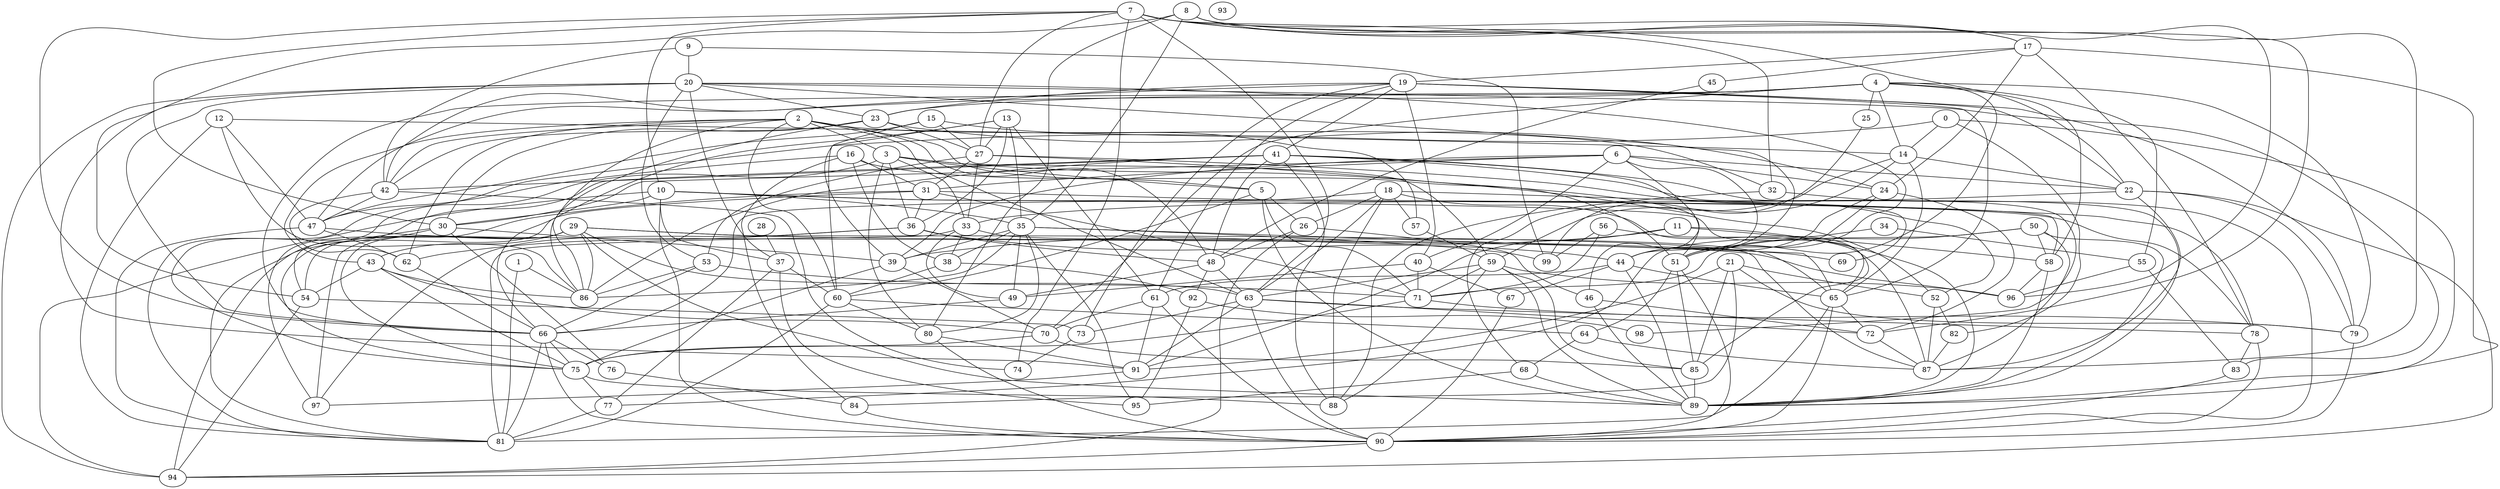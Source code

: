 strict graph "gnp_random_graph(100,0.06)" {
0;
1;
2;
3;
4;
5;
6;
7;
8;
9;
10;
11;
12;
13;
14;
15;
16;
17;
18;
19;
20;
21;
22;
23;
24;
25;
26;
27;
28;
29;
30;
31;
32;
33;
34;
35;
36;
37;
38;
39;
40;
41;
42;
43;
44;
45;
46;
47;
48;
49;
50;
51;
52;
53;
54;
55;
56;
57;
58;
59;
60;
61;
62;
63;
64;
65;
66;
67;
68;
69;
70;
71;
72;
73;
74;
75;
76;
77;
78;
79;
80;
81;
82;
83;
84;
85;
86;
87;
88;
89;
90;
91;
92;
93;
94;
95;
96;
97;
98;
99;
0 -- 81  [is_available=True, prob="1.0"];
0 -- 82  [is_available=True, prob="0.124294500016"];
0 -- 14  [is_available=True, prob="0.427853726383"];
0 -- 89  [is_available=True, prob="1.0"];
1 -- 81  [is_available=True, prob="0.431534427625"];
1 -- 86  [is_available=True, prob="0.47831091285"];
2 -- 32  [is_available=True, prob="0.86767962539"];
2 -- 3  [is_available=True, prob="1.0"];
2 -- 5  [is_available=True, prob="0.475665139364"];
2 -- 42  [is_available=True, prob="0.0658127248179"];
2 -- 43  [is_available=True, prob="0.960330965608"];
2 -- 48  [is_available=True, prob="0.694098301844"];
2 -- 86  [is_available=True, prob="0.372128165433"];
2 -- 60  [is_available=True, prob="0.071053193721"];
2 -- 62  [is_available=True, prob="0.111180168258"];
2 -- 63  [is_available=True, prob="0.851155960221"];
3 -- 33  [is_available=True, prob="1.0"];
3 -- 36  [is_available=True, prob="0.491063506241"];
3 -- 5  [is_available=True, prob="1.0"];
3 -- 75  [is_available=True, prob="0.733646427743"];
3 -- 80  [is_available=True, prob="1.0"];
3 -- 52  [is_available=True, prob="0.148695075045"];
3 -- 59  [is_available=True, prob="0.727043553618"];
4 -- 66  [is_available=True, prob="0.00645548762054"];
4 -- 70  [is_available=True, prob="0.279125517386"];
4 -- 23  [is_available=True, prob="1.0"];
4 -- 14  [is_available=True, prob="1.0"];
4 -- 47  [is_available=True, prob="0.933213347872"];
4 -- 51  [is_available=True, prob="0.819896863605"];
4 -- 55  [is_available=True, prob="1.0"];
4 -- 25  [is_available=True, prob="1.0"];
4 -- 58  [is_available=True, prob="0.185330646121"];
4 -- 79  [is_available=True, prob="0.132483883261"];
5 -- 71  [is_available=True, prob="1.0"];
5 -- 89  [is_available=True, prob="0.742182811576"];
5 -- 26  [is_available=True, prob="0.815889070728"];
5 -- 60  [is_available=True, prob="1.0"];
6 -- 39  [is_available=True, prob="0.30170314474"];
6 -- 40  [is_available=True, prob="1.0"];
6 -- 44  [is_available=True, prob="0.73365575872"];
6 -- 46  [is_available=True, prob="0.04696735046"];
6 -- 22  [is_available=True, prob="0.654016262837"];
6 -- 24  [is_available=True, prob="0.134423129222"];
6 -- 30  [is_available=True, prob="0.483767103983"];
6 -- 31  [is_available=True, prob="0.443223581357"];
7 -- 32  [is_available=True, prob="0.149113632685"];
7 -- 96  [is_available=True, prob="0.471975004707"];
7 -- 66  [is_available=True, prob="0.397050504641"];
7 -- 10  [is_available=True, prob="0.249030399153"];
7 -- 17  [is_available=True, prob="0.883682901125"];
7 -- 22  [is_available=True, prob="0.708244734424"];
7 -- 27  [is_available=True, prob="0.80699993102"];
7 -- 74  [is_available=True, prob="0.602963029677"];
7 -- 30  [is_available=True, prob="1.0"];
7 -- 63  [is_available=True, prob="0.89698555524"];
8 -- 35  [is_available=True, prob="0.457449429005"];
8 -- 72  [is_available=True, prob="1.0"];
8 -- 80  [is_available=True, prob="0.727882565961"];
8 -- 17  [is_available=True, prob="0.11832419874"];
8 -- 54  [is_available=True, prob="0.845110704652"];
8 -- 87  [is_available=True, prob="0.188078218066"];
9 -- 42  [is_available=True, prob="1.0"];
9 -- 99  [is_available=True, prob="0.762827874816"];
9 -- 20  [is_available=True, prob="0.395326903596"];
10 -- 65  [is_available=True, prob="0.385697649553"];
10 -- 35  [is_available=True, prob="0.198344125246"];
10 -- 37  [is_available=True, prob="0.564864198947"];
10 -- 78  [is_available=True, prob="0.199982714902"];
10 -- 94  [is_available=True, prob="0.803932006869"];
10 -- 90  [is_available=True, prob="1.0"];
10 -- 30  [is_available=True, prob="0.362338980902"];
11 -- 89  [is_available=True, prob="0.0959122640962"];
11 -- 58  [is_available=True, prob="0.758480274905"];
11 -- 91  [is_available=True, prob="0.610425212154"];
11 -- 39  [is_available=True, prob="0.211926697679"];
12 -- 81  [is_available=True, prob="0.131932044507"];
12 -- 86  [is_available=True, prob="0.876671056672"];
12 -- 14  [is_available=True, prob="0.75260394197"];
12 -- 47  [is_available=True, prob="0.559193603844"];
13 -- 66  [is_available=True, prob="0.412907819462"];
13 -- 35  [is_available=True, prob="0.357917229529"];
13 -- 36  [is_available=True, prob="1.0"];
13 -- 27  [is_available=True, prob="0.294861286433"];
13 -- 60  [is_available=True, prob="0.934224827883"];
13 -- 61  [is_available=True, prob="0.0140757350148"];
14 -- 65  [is_available=True, prob="0.257671655044"];
14 -- 22  [is_available=True, prob="0.430733286562"];
14 -- 68  [is_available=True, prob="0.879632375845"];
14 -- 59  [is_available=True, prob="1.0"];
15 -- 47  [is_available=True, prob="1.0"];
15 -- 27  [is_available=True, prob="0.0427570232624"];
15 -- 57  [is_available=True, prob="0.748889859674"];
15 -- 39  [is_available=True, prob="1.0"];
16 -- 51  [is_available=True, prob="1.0"];
16 -- 47  [is_available=True, prob="1.0"];
16 -- 84  [is_available=True, prob="0.335898153549"];
16 -- 38  [is_available=True, prob="1.0"];
16 -- 31  [is_available=True, prob="1.0"];
17 -- 45  [is_available=True, prob="0.703618545583"];
17 -- 78  [is_available=True, prob="0.339802902701"];
17 -- 19  [is_available=True, prob="0.194211993343"];
17 -- 24  [is_available=True, prob="0.944747288618"];
17 -- 89  [is_available=True, prob="1.0"];
18 -- 66  [is_available=True, prob="0.201985530371"];
18 -- 78  [is_available=True, prob="0.996921813297"];
18 -- 85  [is_available=True, prob="0.483795328092"];
18 -- 88  [is_available=True, prob="0.974375186465"];
18 -- 57  [is_available=True, prob="1.0"];
18 -- 26  [is_available=True, prob="0.295660425118"];
18 -- 63  [is_available=True, prob="1.0"];
19 -- 65  [is_available=True, prob="0.599574382387"];
19 -- 40  [is_available=True, prob="0.433710683045"];
19 -- 41  [is_available=True, prob="0.20883157194"];
19 -- 42  [is_available=True, prob="0.715318823579"];
19 -- 73  [is_available=True, prob="0.907945784424"];
19 -- 22  [is_available=True, prob="0.123341439402"];
19 -- 23  [is_available=True, prob="0.768028376842"];
19 -- 79  [is_available=True, prob="0.255855818547"];
19 -- 61  [is_available=True, prob="0.99013427779"];
20 -- 66  [is_available=True, prob="1.0"];
20 -- 37  [is_available=True, prob="0.405742052462"];
20 -- 83  [is_available=True, prob="0.758655994527"];
20 -- 44  [is_available=True, prob="1.0"];
20 -- 51  [is_available=True, prob="0.060571715712"];
20 -- 53  [is_available=True, prob="1.0"];
20 -- 23  [is_available=True, prob="1.0"];
20 -- 91  [is_available=True, prob="1.0"];
20 -- 94  [is_available=True, prob="0.155219713532"];
21 -- 84  [is_available=True, prob="0.270818904885"];
21 -- 91  [is_available=True, prob="0.755212670511"];
21 -- 52  [is_available=True, prob="0.73704162291"];
21 -- 85  [is_available=True, prob="1.0"];
21 -- 79  [is_available=True, prob="0.491245277838"];
22 -- 33  [is_available=True, prob="0.170916173144"];
22 -- 79  [is_available=True, prob="1.0"];
22 -- 87  [is_available=True, prob="0.706688466957"];
22 -- 94  [is_available=True, prob="0.654939549243"];
23 -- 42  [is_available=True, prob="1.0"];
23 -- 86  [is_available=True, prob="0.432330984291"];
23 -- 24  [is_available=True, prob="1.0"];
23 -- 27  [is_available=True, prob="0.386691572955"];
23 -- 30  [is_available=True, prob="1.0"];
24 -- 72  [is_available=True, prob="0.851955117869"];
24 -- 44  [is_available=True, prob="0.823490166319"];
24 -- 51  [is_available=True, prob="0.167384933328"];
25 -- 99  [is_available=True, prob="0.172372671561"];
26 -- 48  [is_available=True, prob="0.358653943479"];
26 -- 94  [is_available=True, prob="0.648533561751"];
26 -- 46  [is_available=True, prob="0.481468694758"];
27 -- 33  [is_available=True, prob="0.412541113479"];
27 -- 51  [is_available=True, prob="0.0637245293355"];
27 -- 52  [is_available=True, prob="0.530470914221"];
27 -- 53  [is_available=True, prob="1.0"];
27 -- 31  [is_available=True, prob="0.566101887688"];
28 -- 37  [is_available=True, prob="0.0681332996288"];
29 -- 97  [is_available=True, prob="1.0"];
29 -- 43  [is_available=True, prob="0.850082464526"];
29 -- 69  [is_available=True, prob="0.138459049019"];
29 -- 75  [is_available=True, prob="1.0"];
29 -- 86  [is_available=True, prob="0.435015994306"];
29 -- 87  [is_available=True, prob="0.855184726619"];
29 -- 89  [is_available=True, prob="1.0"];
29 -- 54  [is_available=True, prob="0.912867577138"];
29 -- 63  [is_available=True, prob="0.282071791548"];
30 -- 39  [is_available=True, prob="0.734449944372"];
30 -- 76  [is_available=True, prob="0.501287811378"];
30 -- 54  [is_available=True, prob="1.0"];
30 -- 94  [is_available=True, prob="0.936079412689"];
31 -- 97  [is_available=True, prob="0.741667789647"];
31 -- 36  [is_available=True, prob="0.497842516789"];
31 -- 71  [is_available=True, prob="0.184261044195"];
31 -- 75  [is_available=True, prob="1.0"];
31 -- 58  [is_available=True, prob="0.190454392687"];
32 -- 88  [is_available=True, prob="0.465867395125"];
32 -- 90  [is_available=True, prob="0.693158857749"];
33 -- 65  [is_available=True, prob="0.711501519465"];
33 -- 38  [is_available=True, prob="1.0"];
33 -- 81  [is_available=True, prob="0.839541696479"];
33 -- 49  [is_available=True, prob="0.732266955664"];
34 -- 77  [is_available=True, prob="0.843570436534"];
34 -- 55  [is_available=True, prob="0.426199067668"];
35 -- 65  [is_available=True, prob="0.65893181655"];
35 -- 99  [is_available=True, prob="0.386866939545"];
35 -- 38  [is_available=True, prob="0.0821896123172"];
35 -- 39  [is_available=True, prob="0.899067711177"];
35 -- 80  [is_available=True, prob="1.0"];
35 -- 49  [is_available=True, prob="0.117527724428"];
35 -- 86  [is_available=True, prob="0.393936125821"];
35 -- 95  [is_available=True, prob="0.517589867454"];
36 -- 97  [is_available=True, prob="0.820916373871"];
36 -- 44  [is_available=True, prob="0.717521307766"];
36 -- 48  [is_available=True, prob="0.927294238402"];
36 -- 62  [is_available=True, prob="0.670831675304"];
37 -- 60  [is_available=True, prob="1.0"];
37 -- 77  [is_available=True, prob="0.716688782152"];
37 -- 95  [is_available=True, prob="0.200564255345"];
38 -- 60  [is_available=True, prob="1.0"];
38 -- 92  [is_available=True, prob="0.403675105448"];
39 -- 70  [is_available=True, prob="0.209564011085"];
39 -- 75  [is_available=True, prob="0.798766108376"];
40 -- 49  [is_available=True, prob="1.0"];
40 -- 67  [is_available=True, prob="1.0"];
40 -- 71  [is_available=True, prob="0.976096994928"];
41 -- 98  [is_available=True, prob="0.501761355764"];
41 -- 69  [is_available=True, prob="0.924681752403"];
41 -- 42  [is_available=True, prob="1.0"];
41 -- 48  [is_available=True, prob="0.848848176378"];
41 -- 81  [is_available=True, prob="0.899391916297"];
41 -- 86  [is_available=True, prob="0.804106096689"];
41 -- 88  [is_available=True, prob="0.459879169407"];
41 -- 89  [is_available=True, prob="0.214324613272"];
42 -- 74  [is_available=True, prob="0.846368908669"];
42 -- 47  [is_available=True, prob="0.712603261003"];
42 -- 62  [is_available=True, prob="1.0"];
43 -- 54  [is_available=True, prob="1.0"];
43 -- 70  [is_available=True, prob="0.20933793844"];
43 -- 75  [is_available=True, prob="0.227198982109"];
43 -- 86  [is_available=True, prob="0.461554015322"];
44 -- 65  [is_available=True, prob="0.0434713719467"];
44 -- 67  [is_available=True, prob="1.0"];
44 -- 89  [is_available=True, prob="0.531426502184"];
44 -- 61  [is_available=True, prob="1.0"];
45 -- 48  [is_available=True, prob="0.019206363716"];
46 -- 72  [is_available=True, prob="0.367654930125"];
46 -- 89  [is_available=True, prob="0.96002061793"];
47 -- 96  [is_available=True, prob="1.0"];
47 -- 81  [is_available=True, prob="1.0"];
47 -- 62  [is_available=True, prob="0.975351411105"];
48 -- 49  [is_available=True, prob="0.39367749631"];
48 -- 92  [is_available=True, prob="0.960393765699"];
48 -- 63  [is_available=True, prob="0.405588123207"];
49 -- 66  [is_available=True, prob="1.0"];
50 -- 87  [is_available=True, prob="0.58604756774"];
50 -- 89  [is_available=True, prob="0.868225278199"];
50 -- 58  [is_available=True, prob="0.98109481775"];
50 -- 51  [is_available=True, prob="1.0"];
50 -- 71  [is_available=True, prob="0.68954468419"];
51 -- 64  [is_available=True, prob="0.880168772342"];
51 -- 85  [is_available=True, prob="1.0"];
51 -- 90  [is_available=True, prob="0.962344276596"];
52 -- 82  [is_available=True, prob="0.352344987844"];
52 -- 87  [is_available=True, prob="0.945609531969"];
53 -- 66  [is_available=True, prob="0.374014795294"];
53 -- 86  [is_available=True, prob="1.0"];
53 -- 71  [is_available=True, prob="0.965421230798"];
54 -- 73  [is_available=True, prob="0.347297323677"];
54 -- 94  [is_available=True, prob="1.0"];
55 -- 96  [is_available=True, prob="0.770254084183"];
55 -- 83  [is_available=True, prob="0.990962736087"];
56 -- 99  [is_available=True, prob="0.350279116134"];
56 -- 87  [is_available=True, prob="1.0"];
56 -- 71  [is_available=True, prob="0.79300523934"];
57 -- 59  [is_available=True, prob="0.471722154872"];
58 -- 96  [is_available=True, prob="0.656048689184"];
58 -- 89  [is_available=True, prob="0.42340335569"];
59 -- 96  [is_available=True, prob="1.0"];
59 -- 71  [is_available=True, prob="1.0"];
59 -- 85  [is_available=True, prob="0.130950058242"];
59 -- 89  [is_available=True, prob="0.34355625334"];
59 -- 88  [is_available=True, prob="0.794634094095"];
59 -- 63  [is_available=True, prob="0.843603172602"];
60 -- 64  [is_available=True, prob="0.593772363783"];
60 -- 80  [is_available=True, prob="0.435492690398"];
60 -- 81  [is_available=True, prob="0.714998253358"];
61 -- 70  [is_available=True, prob="0.458899092841"];
61 -- 90  [is_available=True, prob="0.369637978434"];
61 -- 91  [is_available=True, prob="0.609553138586"];
62 -- 66  [is_available=True, prob="0.108646664276"];
63 -- 91  [is_available=True, prob="0.491303942543"];
63 -- 72  [is_available=True, prob="0.151771769653"];
63 -- 73  [is_available=True, prob="0.506713517485"];
63 -- 78  [is_available=True, prob="0.910870143824"];
63 -- 90  [is_available=True, prob="0.218554368066"];
64 -- 68  [is_available=True, prob="0.85668222128"];
64 -- 87  [is_available=True, prob="0.176609357101"];
65 -- 72  [is_available=True, prob="0.102098491227"];
65 -- 81  [is_available=True, prob="0.874519541227"];
65 -- 90  [is_available=True, prob="1.0"];
66 -- 81  [is_available=True, prob="0.823143813733"];
66 -- 75  [is_available=True, prob="0.80098617909"];
66 -- 76  [is_available=True, prob="0.82382002695"];
66 -- 90  [is_available=True, prob="1.0"];
67 -- 90  [is_available=True, prob="0.0417988056719"];
68 -- 89  [is_available=True, prob="0.37375710647"];
68 -- 95  [is_available=True, prob="0.340215251176"];
70 -- 75  [is_available=True, prob="0.960214511519"];
70 -- 85  [is_available=True, prob="0.419556800682"];
71 -- 75  [is_available=True, prob="1.0"];
71 -- 79  [is_available=True, prob="0.976493307234"];
72 -- 87  [is_available=True, prob="1.0"];
73 -- 74  [is_available=True, prob="1.0"];
75 -- 77  [is_available=True, prob="0.291971851301"];
75 -- 88  [is_available=True, prob="1.0"];
76 -- 84  [is_available=True, prob="1.0"];
77 -- 81  [is_available=True, prob="0.935170350464"];
78 -- 83  [is_available=True, prob="0.701034542989"];
78 -- 90  [is_available=True, prob="0.802931595193"];
79 -- 90  [is_available=True, prob="0.141868061594"];
80 -- 90  [is_available=True, prob="0.848784562507"];
80 -- 91  [is_available=True, prob="0.262282914473"];
82 -- 87  [is_available=True, prob="0.509226077561"];
83 -- 90  [is_available=True, prob="0.0914690480218"];
84 -- 90  [is_available=True, prob="1.0"];
85 -- 89  [is_available=True, prob="1.0"];
90 -- 94  [is_available=True, prob="0.67468169723"];
91 -- 97  [is_available=True, prob="0.675449962163"];
92 -- 98  [is_available=True, prob="1.0"];
92 -- 95  [is_available=True, prob="0.40237356711"];
}
